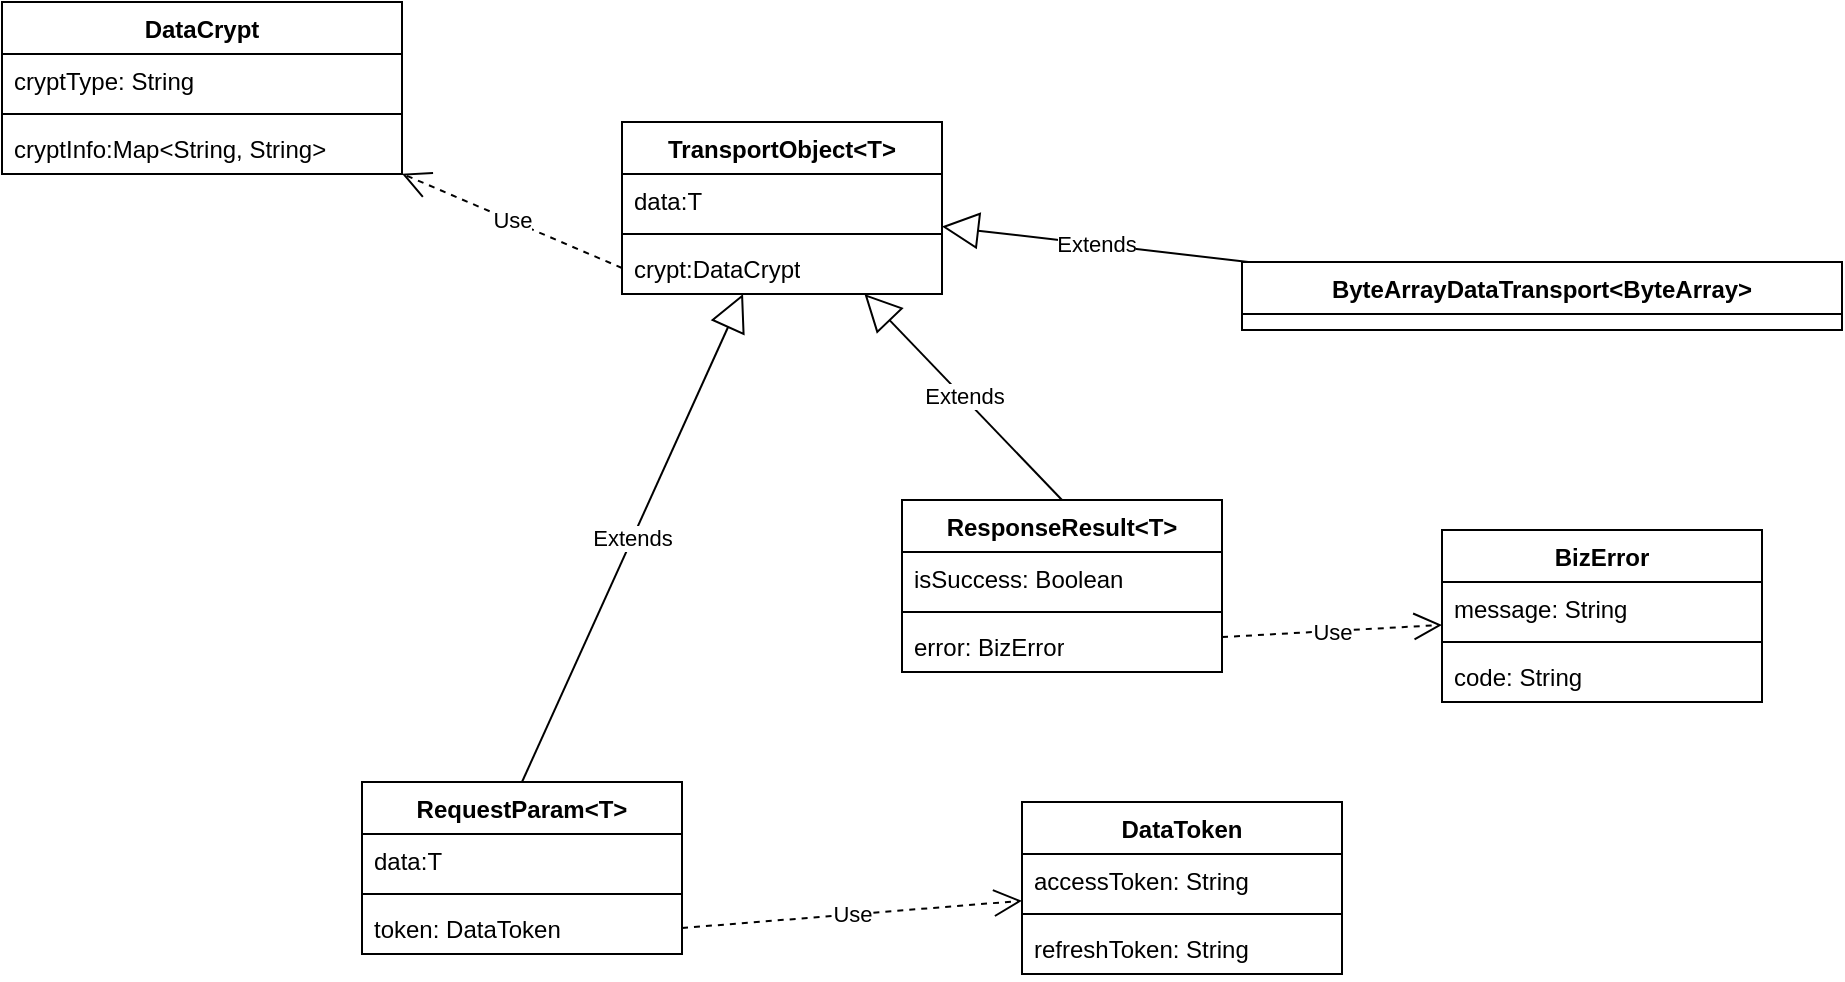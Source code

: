<mxfile version="21.0.2" type="github">
  <diagram name="Page-1" id="b520641d-4fe3-3701-9064-5fc419738815">
    <mxGraphModel dx="1562" dy="846" grid="1" gridSize="10" guides="1" tooltips="1" connect="1" arrows="1" fold="1" page="1" pageScale="1" pageWidth="1100" pageHeight="850" background="none" math="0" shadow="0">
      <root>
        <mxCell id="0" />
        <mxCell id="1" parent="0" />
        <mxCell id="jWZGYjpSWSjeS9oFQ4Pc-6" value="TransportObject&amp;lt;T&amp;gt;" style="swimlane;fontStyle=1;align=center;verticalAlign=top;childLayout=stackLayout;horizontal=1;startSize=26;horizontalStack=0;resizeParent=1;resizeParentMax=0;resizeLast=0;collapsible=1;marginBottom=0;whiteSpace=wrap;html=1;" vertex="1" parent="1">
          <mxGeometry x="380" y="150" width="160" height="86" as="geometry" />
        </mxCell>
        <mxCell id="jWZGYjpSWSjeS9oFQ4Pc-7" value="data:T" style="text;strokeColor=none;fillColor=none;align=left;verticalAlign=top;spacingLeft=4;spacingRight=4;overflow=hidden;rotatable=0;points=[[0,0.5],[1,0.5]];portConstraint=eastwest;whiteSpace=wrap;html=1;" vertex="1" parent="jWZGYjpSWSjeS9oFQ4Pc-6">
          <mxGeometry y="26" width="160" height="26" as="geometry" />
        </mxCell>
        <mxCell id="jWZGYjpSWSjeS9oFQ4Pc-8" value="" style="line;strokeWidth=1;fillColor=none;align=left;verticalAlign=middle;spacingTop=-1;spacingLeft=3;spacingRight=3;rotatable=0;labelPosition=right;points=[];portConstraint=eastwest;strokeColor=inherit;" vertex="1" parent="jWZGYjpSWSjeS9oFQ4Pc-6">
          <mxGeometry y="52" width="160" height="8" as="geometry" />
        </mxCell>
        <mxCell id="jWZGYjpSWSjeS9oFQ4Pc-9" value="crypt:DataCrypt" style="text;strokeColor=none;fillColor=none;align=left;verticalAlign=top;spacingLeft=4;spacingRight=4;overflow=hidden;rotatable=0;points=[[0,0.5],[1,0.5]];portConstraint=eastwest;whiteSpace=wrap;html=1;" vertex="1" parent="jWZGYjpSWSjeS9oFQ4Pc-6">
          <mxGeometry y="60" width="160" height="26" as="geometry" />
        </mxCell>
        <mxCell id="jWZGYjpSWSjeS9oFQ4Pc-10" value="DataCrypt" style="swimlane;fontStyle=1;align=center;verticalAlign=top;childLayout=stackLayout;horizontal=1;startSize=26;horizontalStack=0;resizeParent=1;resizeParentMax=0;resizeLast=0;collapsible=1;marginBottom=0;whiteSpace=wrap;html=1;" vertex="1" parent="1">
          <mxGeometry x="70" y="90" width="200" height="86" as="geometry" />
        </mxCell>
        <mxCell id="jWZGYjpSWSjeS9oFQ4Pc-11" value="cryptType: String" style="text;strokeColor=none;fillColor=none;align=left;verticalAlign=top;spacingLeft=4;spacingRight=4;overflow=hidden;rotatable=0;points=[[0,0.5],[1,0.5]];portConstraint=eastwest;whiteSpace=wrap;html=1;" vertex="1" parent="jWZGYjpSWSjeS9oFQ4Pc-10">
          <mxGeometry y="26" width="200" height="26" as="geometry" />
        </mxCell>
        <mxCell id="jWZGYjpSWSjeS9oFQ4Pc-12" value="" style="line;strokeWidth=1;fillColor=none;align=left;verticalAlign=middle;spacingTop=-1;spacingLeft=3;spacingRight=3;rotatable=0;labelPosition=right;points=[];portConstraint=eastwest;strokeColor=inherit;" vertex="1" parent="jWZGYjpSWSjeS9oFQ4Pc-10">
          <mxGeometry y="52" width="200" height="8" as="geometry" />
        </mxCell>
        <mxCell id="jWZGYjpSWSjeS9oFQ4Pc-13" value="cryptInfo:Map&amp;lt;String, String&amp;gt;" style="text;strokeColor=none;fillColor=none;align=left;verticalAlign=top;spacingLeft=4;spacingRight=4;overflow=hidden;rotatable=0;points=[[0,0.5],[1,0.5]];portConstraint=eastwest;whiteSpace=wrap;html=1;" vertex="1" parent="jWZGYjpSWSjeS9oFQ4Pc-10">
          <mxGeometry y="60" width="200" height="26" as="geometry" />
        </mxCell>
        <mxCell id="jWZGYjpSWSjeS9oFQ4Pc-14" value="ResponseResult&amp;lt;T&amp;gt;" style="swimlane;fontStyle=1;align=center;verticalAlign=top;childLayout=stackLayout;horizontal=1;startSize=26;horizontalStack=0;resizeParent=1;resizeParentMax=0;resizeLast=0;collapsible=1;marginBottom=0;whiteSpace=wrap;html=1;" vertex="1" parent="1">
          <mxGeometry x="520" y="339" width="160" height="86" as="geometry" />
        </mxCell>
        <mxCell id="jWZGYjpSWSjeS9oFQ4Pc-15" value="isSuccess: Boolean" style="text;strokeColor=none;fillColor=none;align=left;verticalAlign=top;spacingLeft=4;spacingRight=4;overflow=hidden;rotatable=0;points=[[0,0.5],[1,0.5]];portConstraint=eastwest;whiteSpace=wrap;html=1;" vertex="1" parent="jWZGYjpSWSjeS9oFQ4Pc-14">
          <mxGeometry y="26" width="160" height="26" as="geometry" />
        </mxCell>
        <mxCell id="jWZGYjpSWSjeS9oFQ4Pc-16" value="" style="line;strokeWidth=1;fillColor=none;align=left;verticalAlign=middle;spacingTop=-1;spacingLeft=3;spacingRight=3;rotatable=0;labelPosition=right;points=[];portConstraint=eastwest;strokeColor=inherit;" vertex="1" parent="jWZGYjpSWSjeS9oFQ4Pc-14">
          <mxGeometry y="52" width="160" height="8" as="geometry" />
        </mxCell>
        <mxCell id="jWZGYjpSWSjeS9oFQ4Pc-17" value="error: BizError" style="text;strokeColor=none;fillColor=none;align=left;verticalAlign=top;spacingLeft=4;spacingRight=4;overflow=hidden;rotatable=0;points=[[0,0.5],[1,0.5]];portConstraint=eastwest;whiteSpace=wrap;html=1;" vertex="1" parent="jWZGYjpSWSjeS9oFQ4Pc-14">
          <mxGeometry y="60" width="160" height="26" as="geometry" />
        </mxCell>
        <mxCell id="jWZGYjpSWSjeS9oFQ4Pc-18" value="RequestParam&amp;lt;T&amp;gt;" style="swimlane;fontStyle=1;align=center;verticalAlign=top;childLayout=stackLayout;horizontal=1;startSize=26;horizontalStack=0;resizeParent=1;resizeParentMax=0;resizeLast=0;collapsible=1;marginBottom=0;whiteSpace=wrap;html=1;" vertex="1" parent="1">
          <mxGeometry x="250" y="480" width="160" height="86" as="geometry" />
        </mxCell>
        <mxCell id="jWZGYjpSWSjeS9oFQ4Pc-19" value="data:T" style="text;strokeColor=none;fillColor=none;align=left;verticalAlign=top;spacingLeft=4;spacingRight=4;overflow=hidden;rotatable=0;points=[[0,0.5],[1,0.5]];portConstraint=eastwest;whiteSpace=wrap;html=1;" vertex="1" parent="jWZGYjpSWSjeS9oFQ4Pc-18">
          <mxGeometry y="26" width="160" height="26" as="geometry" />
        </mxCell>
        <mxCell id="jWZGYjpSWSjeS9oFQ4Pc-20" value="" style="line;strokeWidth=1;fillColor=none;align=left;verticalAlign=middle;spacingTop=-1;spacingLeft=3;spacingRight=3;rotatable=0;labelPosition=right;points=[];portConstraint=eastwest;strokeColor=inherit;" vertex="1" parent="jWZGYjpSWSjeS9oFQ4Pc-18">
          <mxGeometry y="52" width="160" height="8" as="geometry" />
        </mxCell>
        <mxCell id="jWZGYjpSWSjeS9oFQ4Pc-21" value="token: DataToken" style="text;strokeColor=none;fillColor=none;align=left;verticalAlign=top;spacingLeft=4;spacingRight=4;overflow=hidden;rotatable=0;points=[[0,0.5],[1,0.5]];portConstraint=eastwest;whiteSpace=wrap;html=1;" vertex="1" parent="jWZGYjpSWSjeS9oFQ4Pc-18">
          <mxGeometry y="60" width="160" height="26" as="geometry" />
        </mxCell>
        <mxCell id="jWZGYjpSWSjeS9oFQ4Pc-22" value="ByteArrayDataTransport&amp;lt;ByteArray&amp;gt;" style="swimlane;fontStyle=1;align=center;verticalAlign=top;childLayout=stackLayout;horizontal=1;startSize=26;horizontalStack=0;resizeParent=1;resizeParentMax=0;resizeLast=0;collapsible=1;marginBottom=0;whiteSpace=wrap;html=1;" vertex="1" parent="1">
          <mxGeometry x="690" y="220" width="300" height="34" as="geometry" />
        </mxCell>
        <mxCell id="jWZGYjpSWSjeS9oFQ4Pc-26" value="BizError" style="swimlane;fontStyle=1;align=center;verticalAlign=top;childLayout=stackLayout;horizontal=1;startSize=26;horizontalStack=0;resizeParent=1;resizeParentMax=0;resizeLast=0;collapsible=1;marginBottom=0;whiteSpace=wrap;html=1;" vertex="1" parent="1">
          <mxGeometry x="790" y="354" width="160" height="86" as="geometry" />
        </mxCell>
        <mxCell id="jWZGYjpSWSjeS9oFQ4Pc-27" value="message: String" style="text;strokeColor=none;fillColor=none;align=left;verticalAlign=top;spacingLeft=4;spacingRight=4;overflow=hidden;rotatable=0;points=[[0,0.5],[1,0.5]];portConstraint=eastwest;whiteSpace=wrap;html=1;" vertex="1" parent="jWZGYjpSWSjeS9oFQ4Pc-26">
          <mxGeometry y="26" width="160" height="26" as="geometry" />
        </mxCell>
        <mxCell id="jWZGYjpSWSjeS9oFQ4Pc-28" value="" style="line;strokeWidth=1;fillColor=none;align=left;verticalAlign=middle;spacingTop=-1;spacingLeft=3;spacingRight=3;rotatable=0;labelPosition=right;points=[];portConstraint=eastwest;strokeColor=inherit;" vertex="1" parent="jWZGYjpSWSjeS9oFQ4Pc-26">
          <mxGeometry y="52" width="160" height="8" as="geometry" />
        </mxCell>
        <mxCell id="jWZGYjpSWSjeS9oFQ4Pc-29" value="code: String" style="text;strokeColor=none;fillColor=none;align=left;verticalAlign=top;spacingLeft=4;spacingRight=4;overflow=hidden;rotatable=0;points=[[0,0.5],[1,0.5]];portConstraint=eastwest;whiteSpace=wrap;html=1;" vertex="1" parent="jWZGYjpSWSjeS9oFQ4Pc-26">
          <mxGeometry y="60" width="160" height="26" as="geometry" />
        </mxCell>
        <mxCell id="jWZGYjpSWSjeS9oFQ4Pc-39" value="Use" style="endArrow=open;endSize=12;dashed=1;html=1;rounded=0;exitX=0;exitY=0.5;exitDx=0;exitDy=0;" edge="1" parent="1" source="jWZGYjpSWSjeS9oFQ4Pc-9" target="jWZGYjpSWSjeS9oFQ4Pc-10">
          <mxGeometry width="160" relative="1" as="geometry">
            <mxPoint x="470" y="350" as="sourcePoint" />
            <mxPoint x="630" y="350" as="targetPoint" />
          </mxGeometry>
        </mxCell>
        <mxCell id="jWZGYjpSWSjeS9oFQ4Pc-40" value="Extends" style="endArrow=block;endSize=16;endFill=0;html=1;rounded=0;exitX=0.5;exitY=0;exitDx=0;exitDy=0;" edge="1" parent="1" source="jWZGYjpSWSjeS9oFQ4Pc-14" target="jWZGYjpSWSjeS9oFQ4Pc-6">
          <mxGeometry width="160" relative="1" as="geometry">
            <mxPoint x="470" y="420" as="sourcePoint" />
            <mxPoint x="630" y="420" as="targetPoint" />
          </mxGeometry>
        </mxCell>
        <mxCell id="jWZGYjpSWSjeS9oFQ4Pc-41" value="Extends" style="endArrow=block;endSize=16;endFill=0;html=1;rounded=0;exitX=0.5;exitY=0;exitDx=0;exitDy=0;" edge="1" parent="1" source="jWZGYjpSWSjeS9oFQ4Pc-18" target="jWZGYjpSWSjeS9oFQ4Pc-6">
          <mxGeometry width="160" relative="1" as="geometry">
            <mxPoint x="660" y="452.5" as="sourcePoint" />
            <mxPoint x="820" y="452.5" as="targetPoint" />
          </mxGeometry>
        </mxCell>
        <mxCell id="jWZGYjpSWSjeS9oFQ4Pc-42" value="Extends" style="endArrow=block;endSize=16;endFill=0;html=1;rounded=0;" edge="1" parent="1" source="jWZGYjpSWSjeS9oFQ4Pc-22" target="jWZGYjpSWSjeS9oFQ4Pc-6">
          <mxGeometry width="160" relative="1" as="geometry">
            <mxPoint x="490" y="510" as="sourcePoint" />
            <mxPoint x="650" y="510" as="targetPoint" />
          </mxGeometry>
        </mxCell>
        <mxCell id="jWZGYjpSWSjeS9oFQ4Pc-43" value="Use" style="endArrow=open;endSize=12;dashed=1;html=1;rounded=0;" edge="1" parent="1" source="jWZGYjpSWSjeS9oFQ4Pc-17" target="jWZGYjpSWSjeS9oFQ4Pc-26">
          <mxGeometry width="160" relative="1" as="geometry">
            <mxPoint x="480" y="203" as="sourcePoint" />
            <mxPoint x="280" y="163" as="targetPoint" />
          </mxGeometry>
        </mxCell>
        <mxCell id="jWZGYjpSWSjeS9oFQ4Pc-44" value="DataToken" style="swimlane;fontStyle=1;align=center;verticalAlign=top;childLayout=stackLayout;horizontal=1;startSize=26;horizontalStack=0;resizeParent=1;resizeParentMax=0;resizeLast=0;collapsible=1;marginBottom=0;whiteSpace=wrap;html=1;" vertex="1" parent="1">
          <mxGeometry x="580" y="490" width="160" height="86" as="geometry" />
        </mxCell>
        <mxCell id="jWZGYjpSWSjeS9oFQ4Pc-45" value="accessToken: String" style="text;strokeColor=none;fillColor=none;align=left;verticalAlign=top;spacingLeft=4;spacingRight=4;overflow=hidden;rotatable=0;points=[[0,0.5],[1,0.5]];portConstraint=eastwest;whiteSpace=wrap;html=1;" vertex="1" parent="jWZGYjpSWSjeS9oFQ4Pc-44">
          <mxGeometry y="26" width="160" height="26" as="geometry" />
        </mxCell>
        <mxCell id="jWZGYjpSWSjeS9oFQ4Pc-46" value="" style="line;strokeWidth=1;fillColor=none;align=left;verticalAlign=middle;spacingTop=-1;spacingLeft=3;spacingRight=3;rotatable=0;labelPosition=right;points=[];portConstraint=eastwest;strokeColor=inherit;" vertex="1" parent="jWZGYjpSWSjeS9oFQ4Pc-44">
          <mxGeometry y="52" width="160" height="8" as="geometry" />
        </mxCell>
        <mxCell id="jWZGYjpSWSjeS9oFQ4Pc-47" value="refreshToken: String" style="text;strokeColor=none;fillColor=none;align=left;verticalAlign=top;spacingLeft=4;spacingRight=4;overflow=hidden;rotatable=0;points=[[0,0.5],[1,0.5]];portConstraint=eastwest;whiteSpace=wrap;html=1;" vertex="1" parent="jWZGYjpSWSjeS9oFQ4Pc-44">
          <mxGeometry y="60" width="160" height="26" as="geometry" />
        </mxCell>
        <mxCell id="jWZGYjpSWSjeS9oFQ4Pc-48" value="Use" style="endArrow=open;endSize=12;dashed=1;html=1;rounded=0;exitX=1;exitY=0.5;exitDx=0;exitDy=0;" edge="1" parent="1" source="jWZGYjpSWSjeS9oFQ4Pc-21" target="jWZGYjpSWSjeS9oFQ4Pc-44">
          <mxGeometry width="160" relative="1" as="geometry">
            <mxPoint x="690" y="418" as="sourcePoint" />
            <mxPoint x="800" y="411" as="targetPoint" />
          </mxGeometry>
        </mxCell>
      </root>
    </mxGraphModel>
  </diagram>
</mxfile>
